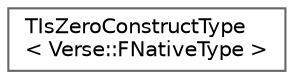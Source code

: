 digraph "Graphical Class Hierarchy"
{
 // INTERACTIVE_SVG=YES
 // LATEX_PDF_SIZE
  bgcolor="transparent";
  edge [fontname=Helvetica,fontsize=10,labelfontname=Helvetica,labelfontsize=10];
  node [fontname=Helvetica,fontsize=10,shape=box,height=0.2,width=0.4];
  rankdir="LR";
  Node0 [id="Node000000",label="TIsZeroConstructType\l\< Verse::FNativeType \>",height=0.2,width=0.4,color="grey40", fillcolor="white", style="filled",URL="$da/d14/structTIsZeroConstructType_3_01Verse_1_1FNativeType_01_4.html",tooltip=" "];
}
